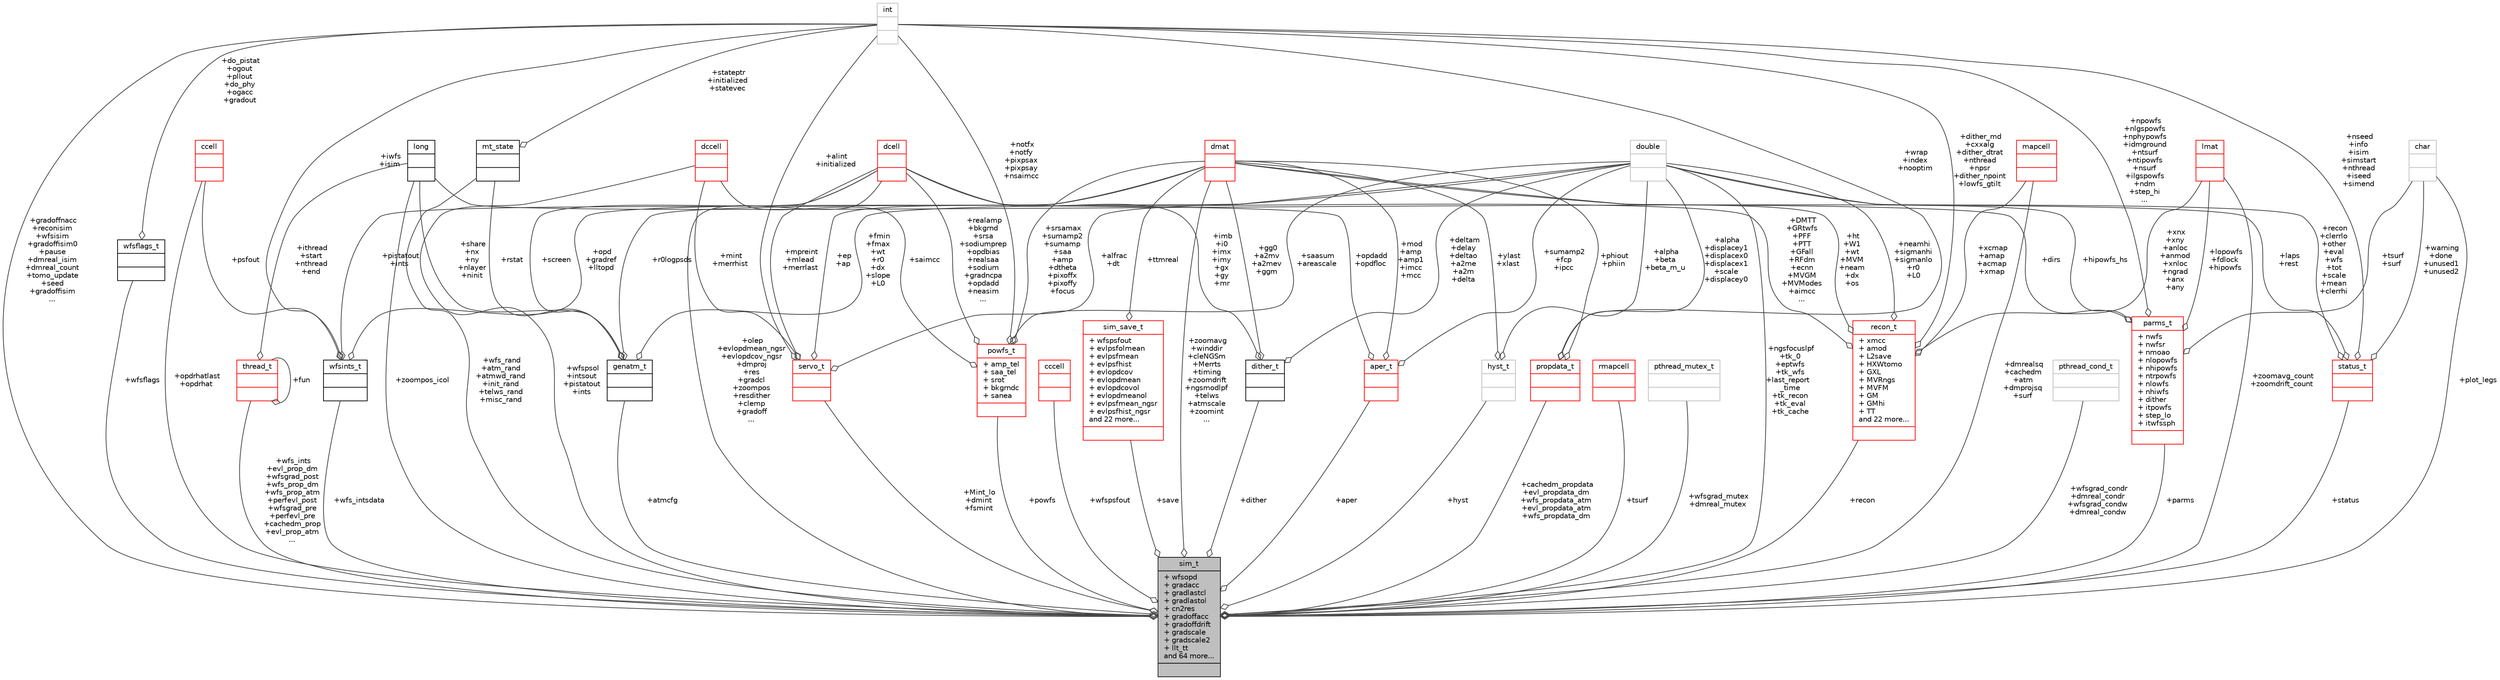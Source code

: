 digraph "sim_t"
{
 // INTERACTIVE_SVG=YES
  bgcolor="transparent";
  edge [fontname="Helvetica",fontsize="10",labelfontname="Helvetica",labelfontsize="10"];
  node [fontname="Helvetica",fontsize="10",shape=record];
  Node265 [label="{sim_t\n|+ wfsopd\l+ gradacc\l+ gradlastcl\l+ gradlastol\l+ cn2res\l+ gradoffacc\l+ gradoffdrift\l+ gradscale\l+ gradscale2\l+ llt_tt\land 64 more...\l|}",height=0.2,width=0.4,color="black", fillcolor="grey75", style="filled", fontcolor="black"];
  Node266 -> Node265 [color="grey25",fontsize="10",style="solid",label=" +olep\n+evlopdmean_ngsr\n+evlopdcov_ngsr\n+dmproj\n+res\n+gradcl\n+zoompos\n+resdither\n+clemp\n+gradoff\n..." ,arrowhead="odiamond",fontname="Helvetica"];
  Node266 [label="{dcell\n||}",height=0.2,width=0.4,color="red",URL="$type_8h.html#structdcell"];
  Node268 -> Node265 [color="grey25",fontsize="10",style="solid",label=" +wfs_ints\n+evl_prop_dm\n+wfsgrad_post\n+wfs_prop_dm\n+wfs_prop_atm\n+perfevl_post\n+wfsgrad_pre\n+perfevl_pre\n+cachedm_prop\n+evl_prop_atm\n..." ,arrowhead="odiamond",fontname="Helvetica"];
  Node268 [label="{thread_t\n||}",height=0.2,width=0.4,color="red",URL="$thread_8h.html#structthread__t"];
  Node268 -> Node268 [color="grey25",fontsize="10",style="solid",label=" +fun" ,arrowhead="odiamond",fontname="Helvetica"];
  Node269 -> Node268 [color="grey25",fontsize="10",style="solid",label=" +ithread\n+start\n+nthread\n+end" ,arrowhead="odiamond",fontname="Helvetica"];
  Node269 [label="{long\n||}",height=0.2,width=0.4,color="black",URL="$classlong.html"];
  Node271 -> Node265 [color="grey25",fontsize="10",style="solid",label=" +cachedm_propdata\n+evl_propdata_dm\n+wfs_propdata_atm\n+evl_propdata_atm\n+wfs_propdata_dm" ,arrowhead="odiamond",fontname="Helvetica"];
  Node271 [label="{propdata_t\n||}",height=0.2,width=0.4,color="red",URL="$lib_2accphi_8h.html#structpropdata__t"];
  Node272 -> Node271 [color="grey25",fontsize="10",style="solid",label=" +alpha\n+displacey1\n+displacex0\n+displacex1\n+scale\n+displacey0" ,arrowhead="odiamond",fontname="Helvetica"];
  Node272 [label="{double\n||}",height=0.2,width=0.4,color="grey75"];
  Node275 -> Node271 [color="grey25",fontsize="10",style="solid",label=" +wrap\n+index\n+nooptim" ,arrowhead="odiamond",fontname="Helvetica"];
  Node275 [label="{int\n||}",height=0.2,width=0.4,color="grey75"];
  Node278 -> Node271 [color="grey25",fontsize="10",style="solid",label=" +phiout\n+phiin" ,arrowhead="odiamond",fontname="Helvetica"];
  Node278 [label="{dmat\n||}",height=0.2,width=0.4,color="red",URL="$type_8h.html#structdmat"];
  Node284 -> Node265 [color="grey25",fontsize="10",style="solid",label=" +Mint_lo\n+dmint\n+fsmint" ,arrowhead="odiamond",fontname="Helvetica"];
  Node284 [label="{servo_t\n||}",height=0.2,width=0.4,color="red",URL="$servo_8h.html#structservo__t"];
  Node266 -> Node284 [color="grey25",fontsize="10",style="solid",label=" +mpreint\n+mlead\n+merrlast" ,arrowhead="odiamond",fontname="Helvetica"];
  Node285 -> Node284 [color="grey25",fontsize="10",style="solid",label=" +mint\n+merrhist" ,arrowhead="odiamond",fontname="Helvetica"];
  Node285 [label="{dccell\n||}",height=0.2,width=0.4,color="red",URL="$type_8h.html#structdccell"];
  Node272 -> Node284 [color="grey25",fontsize="10",style="solid",label=" +alfrac\n+dt" ,arrowhead="odiamond",fontname="Helvetica"];
  Node275 -> Node284 [color="grey25",fontsize="10",style="solid",label=" +alint\n+initialized" ,arrowhead="odiamond",fontname="Helvetica"];
  Node278 -> Node284 [color="grey25",fontsize="10",style="solid",label=" +ep\n+ap" ,arrowhead="odiamond",fontname="Helvetica"];
  Node285 -> Node265 [color="grey25",fontsize="10",style="solid",label=" +wfspsol\n+intsout\n+pistatout\n+ints" ,arrowhead="odiamond",fontname="Helvetica"];
  Node288 -> Node265 [color="grey25",fontsize="10",style="solid",label=" +dither" ,arrowhead="odiamond",fontname="Helvetica"];
  Node288 [label="{dither_t\n||}",height=0.2,width=0.4,color="black",URL="$maos_2types_8h.html#structdither__t"];
  Node266 -> Node288 [color="grey25",fontsize="10",style="solid",label=" +imb\n+i0\n+imx\n+imy\n+gx\n+gy\n+mr" ,arrowhead="odiamond",fontname="Helvetica"];
  Node272 -> Node288 [color="grey25",fontsize="10",style="solid",label=" +deltam\n+delay\n+deltao\n+a2me\n+a2m\n+delta" ,arrowhead="odiamond",fontname="Helvetica"];
  Node278 -> Node288 [color="grey25",fontsize="10",style="solid",label=" +gg0\n+a2mv\n+a2mev\n+ggm" ,arrowhead="odiamond",fontname="Helvetica"];
  Node289 -> Node265 [color="grey25",fontsize="10",style="solid",label=" +wfs_intsdata" ,arrowhead="odiamond",fontname="Helvetica"];
  Node289 [label="{wfsints_t\n||}",height=0.2,width=0.4,color="black",URL="$maos_2types_8h.html#structwfsints__t"];
  Node266 -> Node289 [color="grey25",fontsize="10",style="solid",label=" +pistatout\n+ints" ,arrowhead="odiamond",fontname="Helvetica"];
  Node275 -> Node289 [color="grey25",fontsize="10",style="solid",label=" +iwfs\n+isim" ,arrowhead="odiamond",fontname="Helvetica"];
  Node278 -> Node289 [color="grey25",fontsize="10",style="solid",label=" +opd\n+gradref\n+lltopd" ,arrowhead="odiamond",fontname="Helvetica"];
  Node290 -> Node289 [color="grey25",fontsize="10",style="solid",label=" +psfout" ,arrowhead="odiamond",fontname="Helvetica"];
  Node290 [label="{ccell\n||}",height=0.2,width=0.4,color="red",URL="$type_8h.html#structccell"];
  Node272 -> Node265 [color="grey25",fontsize="10",style="solid",label=" +ngsfocuslpf\n+tk_0\n+eptwfs\n+tk_wfs\n+last_report\l_time\n+tk_recon\n+tk_eval\n+tk_cache" ,arrowhead="odiamond",fontname="Helvetica"];
  Node292 -> Node265 [color="grey25",fontsize="10",style="solid",label=" +wfspsfout" ,arrowhead="odiamond",fontname="Helvetica"];
  Node292 [label="{cccell\n||}",height=0.2,width=0.4,color="red",URL="$type_8h.html#structcccell"];
  Node294 -> Node265 [color="grey25",fontsize="10",style="solid",label=" +wfsflags" ,arrowhead="odiamond",fontname="Helvetica"];
  Node294 [label="{wfsflags_t\n||}",height=0.2,width=0.4,color="black",URL="$maos_2types_8h.html#structwfsflags__t"];
  Node275 -> Node294 [color="grey25",fontsize="10",style="solid",label=" +do_pistat\n+ogout\n+pllout\n+do_phy\n+ogacc\n+gradout" ,arrowhead="odiamond",fontname="Helvetica"];
  Node295 -> Node265 [color="grey25",fontsize="10",style="solid",label=" +zoomavg_count\n+zoomdrift_count" ,arrowhead="odiamond",fontname="Helvetica"];
  Node295 [label="{lmat\n||}",height=0.2,width=0.4,color="red",URL="$type_8h.html#structlmat"];
  Node297 -> Node265 [color="grey25",fontsize="10",style="solid",label=" +atmcfg" ,arrowhead="odiamond",fontname="Helvetica"];
  Node297 [label="{genatm_t\n||}",height=0.2,width=0.4,color="black",URL="$turbulence_8h.html#structgenatm__t"];
  Node266 -> Node297 [color="grey25",fontsize="10",style="solid",label=" +screen" ,arrowhead="odiamond",fontname="Helvetica"];
  Node272 -> Node297 [color="grey25",fontsize="10",style="solid",label=" +fmin\n+fmax\n+wt\n+r0\n+dx\n+slope\n+L0" ,arrowhead="odiamond",fontname="Helvetica"];
  Node298 -> Node297 [color="grey25",fontsize="10",style="solid",label=" +rstat" ,arrowhead="odiamond",fontname="Helvetica"];
  Node298 [label="{mt_state\n||}",height=0.2,width=0.4,color="black",URL="$structmt__state.html"];
  Node275 -> Node298 [color="grey25",fontsize="10",style="solid",label=" +stateptr\n+initialized\n+statevec" ,arrowhead="odiamond",fontname="Helvetica"];
  Node278 -> Node297 [color="grey25",fontsize="10",style="solid",label=" +r0logpsds" ,arrowhead="odiamond",fontname="Helvetica"];
  Node269 -> Node297 [color="grey25",fontsize="10",style="solid",label=" +share\n+nx\n+ny\n+nlayer\n+ninit" ,arrowhead="odiamond",fontname="Helvetica"];
  Node299 -> Node265 [color="grey25",fontsize="10",style="solid",label=" +plot_legs" ,arrowhead="odiamond",fontname="Helvetica"];
  Node299 [label="{char\n||}",height=0.2,width=0.4,color="grey75"];
  Node300 -> Node265 [color="grey25",fontsize="10",style="solid",label=" +hyst" ,arrowhead="odiamond",fontname="Helvetica"];
  Node300 [label="{hyst_t\n||}",height=0.2,width=0.4,color="grey75"];
  Node272 -> Node300 [color="grey25",fontsize="10",style="solid",label=" +alpha\n+beta\n+beta_m_u" ,arrowhead="odiamond",fontname="Helvetica"];
  Node278 -> Node300 [color="grey25",fontsize="10",style="solid",label=" +ylast\n+xlast" ,arrowhead="odiamond",fontname="Helvetica"];
  Node301 -> Node265 [color="grey25",fontsize="10",style="solid",label=" +tsurf" ,arrowhead="odiamond",fontname="Helvetica"];
  Node301 [label="{rmapcell\n||}",height=0.2,width=0.4,color="red",URL="$type_8h.html#structrmapcell"];
  Node303 -> Node265 [color="grey25",fontsize="10",style="solid",label=" +wfsgrad_mutex\n+dmreal_mutex" ,arrowhead="odiamond",fontname="Helvetica"];
  Node303 [label="{pthread_mutex_t\n||}",height=0.2,width=0.4,color="grey75"];
  Node304 -> Node265 [color="grey25",fontsize="10",style="solid",label=" +recon" ,arrowhead="odiamond",fontname="Helvetica"];
  Node304 [label="{recon_t\n|+ xmcc\l+ amod\l+ L2save\l+ HXWtomo\l+ GXL\l+ MVRngs\l+ MVFM\l+ GM\l+ GMhi\l+ TT\land 22 more...\l|}",height=0.2,width=0.4,color="red",URL="$maos_2types_8h.html#structrecon__t"];
  Node266 -> Node304 [color="grey25",fontsize="10",style="solid",label=" +DMTT\n+GRtwfs\n+PFF\n+PTT\n+GFall\n+RFdm\n+ecnn\n+MVGM\n+MVModes\n+aimcc\n..." ,arrowhead="odiamond",fontname="Helvetica"];
  Node272 -> Node304 [color="grey25",fontsize="10",style="solid",label=" +neamhi\n+sigmanhi\n+sigmanlo\n+r0\n+L0" ,arrowhead="odiamond",fontname="Helvetica"];
  Node295 -> Node304 [color="grey25",fontsize="10",style="solid",label=" +xnx\n+xny\n+anloc\n+anmod\n+xnloc\n+ngrad\n+anx\n+any" ,arrowhead="odiamond",fontname="Helvetica"];
  Node275 -> Node304 [color="grey25",fontsize="10",style="solid",label=" +dither_md\n+cxxalg\n+dither_dtrat\n+nthread\n+npsr\n+dither_npoint\n+lowfs_gtilt" ,arrowhead="odiamond",fontname="Helvetica"];
  Node321 -> Node304 [color="grey25",fontsize="10",style="solid",label=" +xcmap\n+amap\n+acmap\n+xmap" ,arrowhead="odiamond",fontname="Helvetica"];
  Node321 [label="{mapcell\n||}",height=0.2,width=0.4,color="red",URL="$type_8h.html#structmapcell"];
  Node278 -> Node304 [color="grey25",fontsize="10",style="solid",label=" +ht\n+W1\n+wt\n+MVM\n+neam\n+dx\n+os" ,arrowhead="odiamond",fontname="Helvetica"];
  Node336 -> Node265 [color="grey25",fontsize="10",style="solid",label=" +status" ,arrowhead="odiamond",fontname="Helvetica"];
  Node336 [label="{status_t\n||}",height=0.2,width=0.4,color="red",URL="$structstatus__t.html"];
  Node272 -> Node336 [color="grey25",fontsize="10",style="solid",label=" +recon\n+clerrlo\n+other\n+eval\n+wfs\n+tot\n+scale\n+mean\n+clerrhi" ,arrowhead="odiamond",fontname="Helvetica"];
  Node299 -> Node336 [color="grey25",fontsize="10",style="solid",label=" +warning\n+done\n+unused1\n+unused2" ,arrowhead="odiamond",fontname="Helvetica"];
  Node275 -> Node336 [color="grey25",fontsize="10",style="solid",label=" +nseed\n+info\n+isim\n+simstart\n+nthread\n+iseed\n+simend" ,arrowhead="odiamond",fontname="Helvetica"];
  Node269 -> Node336 [color="grey25",fontsize="10",style="solid",label=" +laps\n+rest" ,arrowhead="odiamond",fontname="Helvetica"];
  Node275 -> Node265 [color="grey25",fontsize="10",style="solid",label=" +gradoffnacc\n+reconisim\n+wfsisim\n+gradoffisim0\n+pause\n+dmreal_isim\n+dmreal_count\n+tomo_update\n+seed\n+gradoffisim\n..." ,arrowhead="odiamond",fontname="Helvetica"];
  Node298 -> Node265 [color="grey25",fontsize="10",style="solid",label=" +wfs_rand\n+atm_rand\n+atmwd_rand\n+init_rand\n+telws_rand\n+misc_rand" ,arrowhead="odiamond",fontname="Helvetica"];
  Node278 -> Node265 [color="grey25",fontsize="10",style="solid",label=" +zoomavg\n+winddir\n+cleNGSm\n+Merrts\n+timing\n+zoomdrift\n+ngsmodlpf\n+telws\n+atmscale\n+zoomint\n..." ,arrowhead="odiamond",fontname="Helvetica"];
  Node321 -> Node265 [color="grey25",fontsize="10",style="solid",label=" +dmrealsq\n+cachedm\n+atm\n+dmprojsq\n+surf" ,arrowhead="odiamond",fontname="Helvetica"];
  Node338 -> Node265 [color="grey25",fontsize="10",style="solid",label=" +wfsgrad_condr\n+dmreal_condr\n+wfsgrad_condw\n+dmreal_condw" ,arrowhead="odiamond",fontname="Helvetica"];
  Node338 [label="{pthread_cond_t\n||}",height=0.2,width=0.4,color="grey75"];
  Node339 -> Node265 [color="grey25",fontsize="10",style="solid",label=" +powfs" ,arrowhead="odiamond",fontname="Helvetica"];
  Node339 [label="{powfs_t\n|+ amp_tel\l+ saa_tel\l+ srot\l+ bkgrndc\l+ sanea\l|}",height=0.2,width=0.4,color="red",URL="$maos_2types_8h.html#structpowfs__t"];
  Node266 -> Node339 [color="grey25",fontsize="10",style="solid",label=" +realamp\n+bkgrnd\n+srsa\n+sodiumprep\n+opdbias\n+realsaa\n+sodium\n+gradncpa\n+opdadd\n+neasim\n..." ,arrowhead="odiamond",fontname="Helvetica"];
  Node285 -> Node339 [color="grey25",fontsize="10",style="solid",label=" +saimcc" ,arrowhead="odiamond",fontname="Helvetica"];
  Node272 -> Node339 [color="grey25",fontsize="10",style="solid",label=" +saasum\n+areascale" ,arrowhead="odiamond",fontname="Helvetica"];
  Node275 -> Node339 [color="grey25",fontsize="10",style="solid",label=" +notfx\n+notfy\n+pixpsax\n+pixpsay\n+nsaimcc" ,arrowhead="odiamond",fontname="Helvetica"];
  Node278 -> Node339 [color="grey25",fontsize="10",style="solid",label=" +srsamax\n+sumamp2\n+sumamp\n+saa\n+amp\n+dtheta\n+pixoffx\n+pixoffy\n+focus" ,arrowhead="odiamond",fontname="Helvetica"];
  Node269 -> Node265 [color="grey25",fontsize="10",style="solid",label=" +zoompos_icol" ,arrowhead="odiamond",fontname="Helvetica"];
  Node349 -> Node265 [color="grey25",fontsize="10",style="solid",label=" +aper" ,arrowhead="odiamond",fontname="Helvetica"];
  Node349 [label="{aper_t\n||}",height=0.2,width=0.4,color="red",URL="$maos_2types_8h.html#structaper__t"];
  Node266 -> Node349 [color="grey25",fontsize="10",style="solid",label=" +opdadd\n+opdfloc" ,arrowhead="odiamond",fontname="Helvetica"];
  Node272 -> Node349 [color="grey25",fontsize="10",style="solid",label=" +sumamp2\n+fcp\n+ipcc" ,arrowhead="odiamond",fontname="Helvetica"];
  Node278 -> Node349 [color="grey25",fontsize="10",style="solid",label=" +mod\n+amp\n+amp1\n+imcc\n+mcc" ,arrowhead="odiamond",fontname="Helvetica"];
  Node350 -> Node265 [color="grey25",fontsize="10",style="solid",label=" +parms" ,arrowhead="odiamond",fontname="Helvetica"];
  Node350 [label="{parms_t\n|+ nwfs\l+ nwfsr\l+ nmoao\l+ nlopowfs\l+ nhipowfs\l+ ntrpowfs\l+ nlowfs\l+ nhiwfs\l+ dither\l+ itpowfs\l+ step_lo\l+ itwfssph\l|}",height=0.2,width=0.4,color="red",URL="$parms_8h.html#structparms__t"];
  Node272 -> Node350 [color="grey25",fontsize="10",style="solid",label=" +hipowfs_hs" ,arrowhead="odiamond",fontname="Helvetica"];
  Node295 -> Node350 [color="grey25",fontsize="10",style="solid",label=" +lopowfs\n+fdlock\n+hipowfs" ,arrowhead="odiamond",fontname="Helvetica"];
  Node299 -> Node350 [color="grey25",fontsize="10",style="solid",label=" +tsurf\n+surf" ,arrowhead="odiamond",fontname="Helvetica"];
  Node275 -> Node350 [color="grey25",fontsize="10",style="solid",label=" +npowfs\n+nlgspowfs\n+nphypowfs\n+idmground\n+ntsurf\n+ntipowfs\n+nsurf\n+ilgspowfs\n+ndm\n+step_hi\n..." ,arrowhead="odiamond",fontname="Helvetica"];
  Node278 -> Node350 [color="grey25",fontsize="10",style="solid",label=" +dirs" ,arrowhead="odiamond",fontname="Helvetica"];
  Node290 -> Node265 [color="grey25",fontsize="10",style="solid",label=" +opdrhatlast\n+opdrhat" ,arrowhead="odiamond",fontname="Helvetica"];
  Node371 -> Node265 [color="grey25",fontsize="10",style="solid",label=" +save" ,arrowhead="odiamond",fontname="Helvetica"];
  Node371 [label="{sim_save_t\n|+ wfspsfout\l+ evlpsfolmean\l+ evlpsfmean\l+ evlpsfhist\l+ evlopdcov\l+ evlopdmean\l+ evlopdcovol\l+ evlopdmeanol\l+ evlpsfmean_ngsr\l+ evlpsfhist_ngsr\land 22 more...\l|}",height=0.2,width=0.4,color="red",URL="$maos_2types_8h.html#structsim__save__t"];
  Node278 -> Node371 [color="grey25",fontsize="10",style="solid",label=" +ttmreal" ,arrowhead="odiamond",fontname="Helvetica"];
}
